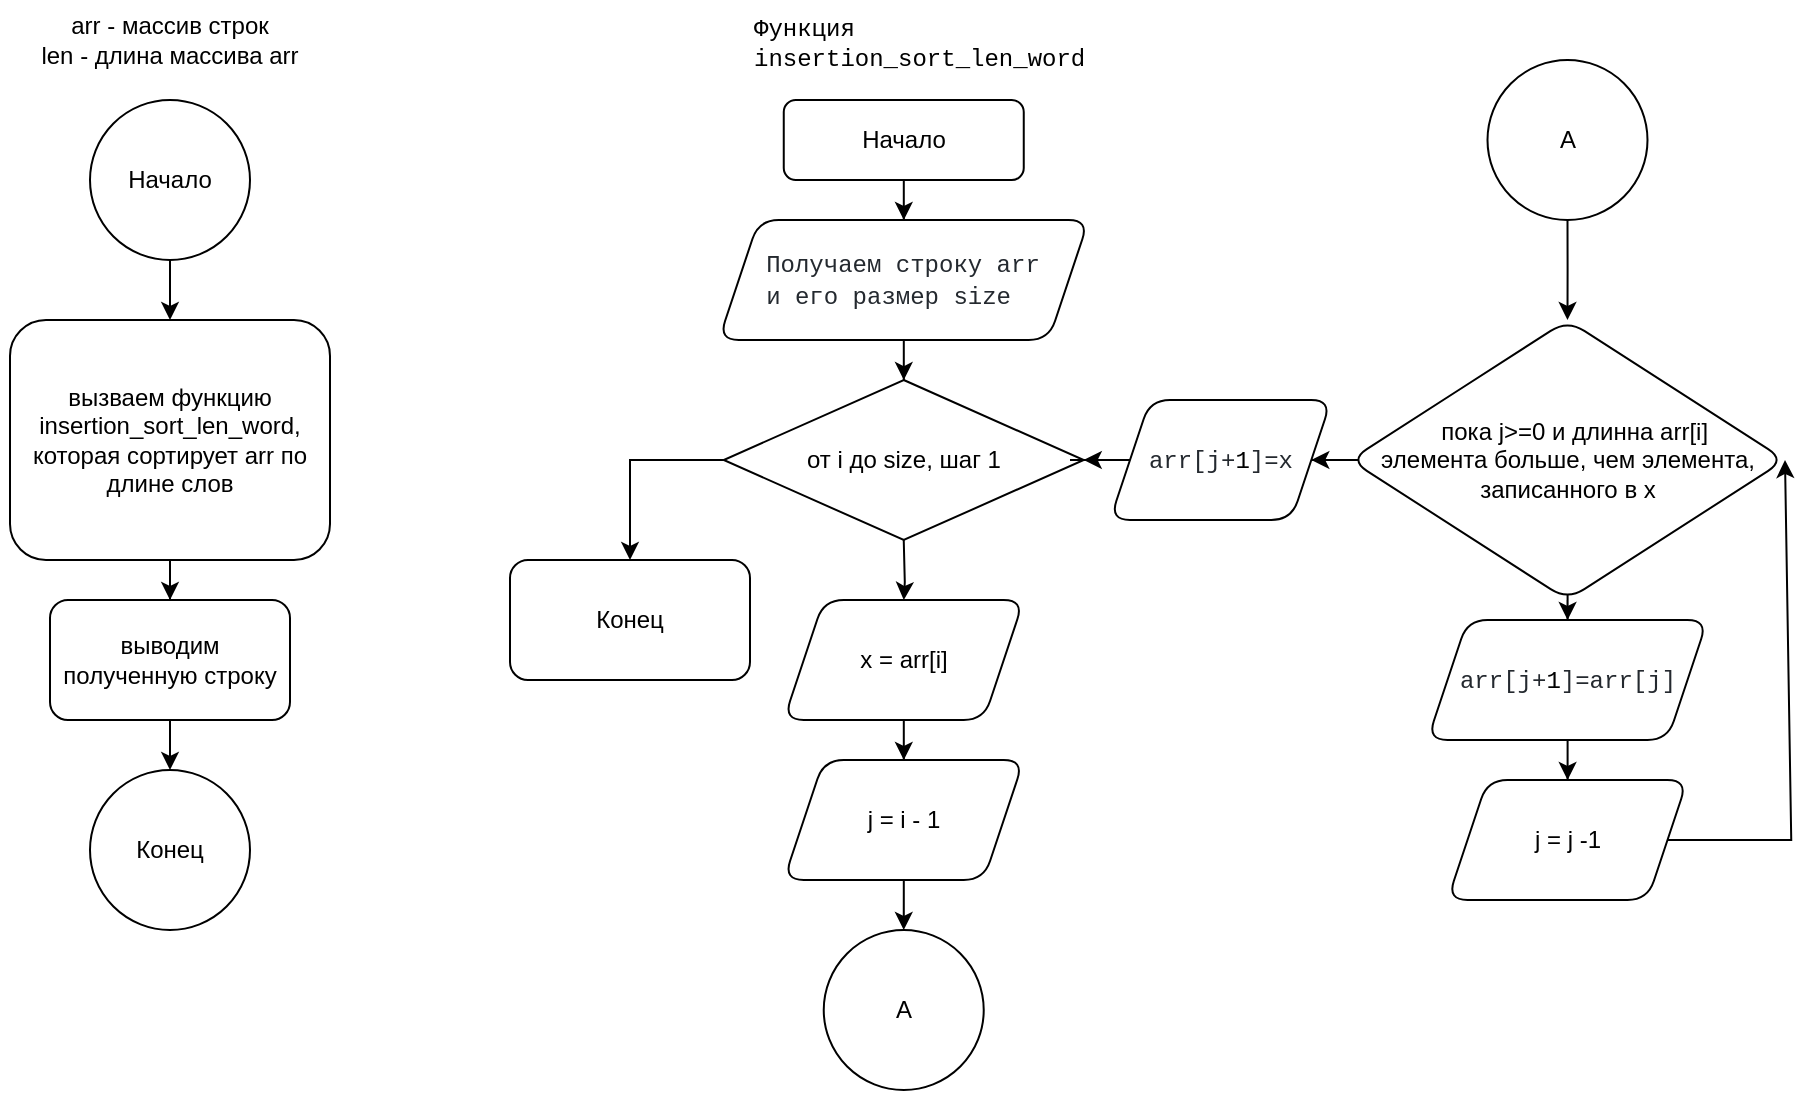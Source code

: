 <mxfile version="21.2.9" type="github">
  <diagram name="Page-1" id="aISMV64e-wziiWHYRBFN">
    <mxGraphModel dx="1050" dy="566" grid="1" gridSize="10" guides="1" tooltips="1" connect="1" arrows="1" fold="1" page="1" pageScale="1" pageWidth="827" pageHeight="1169" math="0" shadow="0">
      <root>
        <mxCell id="0" />
        <mxCell id="1" parent="0" />
        <mxCell id="xKCpOLOb2caOFTkiLqth-1" value="arr - массив строк&lt;br&gt;len - длина массива arr" style="text;html=1;strokeColor=none;fillColor=none;align=center;verticalAlign=middle;whiteSpace=wrap;rounded=0;" vertex="1" parent="1">
          <mxGeometry x="115" y="50" width="170" height="40" as="geometry" />
        </mxCell>
        <mxCell id="xKCpOLOb2caOFTkiLqth-2" value="" style="edgeStyle=orthogonalEdgeStyle;rounded=0;orthogonalLoop=1;jettySize=auto;html=1;" edge="1" parent="1" source="xKCpOLOb2caOFTkiLqth-3" target="xKCpOLOb2caOFTkiLqth-5">
          <mxGeometry relative="1" as="geometry" />
        </mxCell>
        <mxCell id="xKCpOLOb2caOFTkiLqth-3" value="Начало" style="ellipse;whiteSpace=wrap;html=1;aspect=fixed;" vertex="1" parent="1">
          <mxGeometry x="160" y="100" width="80" height="80" as="geometry" />
        </mxCell>
        <mxCell id="xKCpOLOb2caOFTkiLqth-4" value="" style="edgeStyle=orthogonalEdgeStyle;rounded=0;orthogonalLoop=1;jettySize=auto;html=1;" edge="1" parent="1" source="xKCpOLOb2caOFTkiLqth-5" target="xKCpOLOb2caOFTkiLqth-32">
          <mxGeometry relative="1" as="geometry" />
        </mxCell>
        <mxCell id="xKCpOLOb2caOFTkiLqth-5" value="вызваем функцию insertion_sort_len_word, которая сортирует arr по длине слов&lt;font style=&quot;font-size: 12px;&quot;&gt;&lt;br role=&quot;presentation&quot;&gt;&lt;/font&gt;" style="rounded=1;whiteSpace=wrap;html=1;" vertex="1" parent="1">
          <mxGeometry x="120" y="210" width="160" height="120" as="geometry" />
        </mxCell>
        <mxCell id="xKCpOLOb2caOFTkiLqth-6" value="&lt;span style=&quot;font-family: ui-monospace, SFMono-Regular, &amp;quot;SF Mono&amp;quot;, Menlo, Consolas, &amp;quot;Liberation Mono&amp;quot;, monospace; font-size: 12px; font-style: normal; font-variant-ligatures: normal; font-variant-caps: normal; font-weight: 400; letter-spacing: normal; orphans: 2; text-align: start; text-indent: 0px; text-transform: none; widows: 2; word-spacing: 0px; -webkit-text-stroke-width: 0px; background-color: rgb(255, 255, 255); text-decoration-thickness: initial; text-decoration-style: initial; text-decoration-color: initial; float: none; display: inline !important;&quot;&gt;Функция insertion_sort_len_word&lt;/span&gt;" style="text;whiteSpace=wrap;html=1;" vertex="1" parent="1">
          <mxGeometry x="490" y="50" width="160" height="40" as="geometry" />
        </mxCell>
        <mxCell id="xKCpOLOb2caOFTkiLqth-7" value="" style="edgeStyle=orthogonalEdgeStyle;rounded=0;orthogonalLoop=1;jettySize=auto;html=1;" edge="1" parent="1" target="xKCpOLOb2caOFTkiLqth-9">
          <mxGeometry relative="1" as="geometry">
            <mxPoint x="566.87" y="320" as="sourcePoint" />
          </mxGeometry>
        </mxCell>
        <mxCell id="xKCpOLOb2caOFTkiLqth-8" value="" style="edgeStyle=orthogonalEdgeStyle;rounded=0;orthogonalLoop=1;jettySize=auto;html=1;" edge="1" parent="1" source="xKCpOLOb2caOFTkiLqth-9" target="xKCpOLOb2caOFTkiLqth-11">
          <mxGeometry relative="1" as="geometry" />
        </mxCell>
        <mxCell id="xKCpOLOb2caOFTkiLqth-9" value="x = arr[i]" style="shape=parallelogram;perimeter=parallelogramPerimeter;whiteSpace=wrap;html=1;fixedSize=1;rounded=1;" vertex="1" parent="1">
          <mxGeometry x="506.87" y="350" width="120" height="60" as="geometry" />
        </mxCell>
        <mxCell id="xKCpOLOb2caOFTkiLqth-10" value="" style="edgeStyle=orthogonalEdgeStyle;rounded=0;orthogonalLoop=1;jettySize=auto;html=1;" edge="1" parent="1" source="xKCpOLOb2caOFTkiLqth-11" target="xKCpOLOb2caOFTkiLqth-19">
          <mxGeometry relative="1" as="geometry" />
        </mxCell>
        <mxCell id="xKCpOLOb2caOFTkiLqth-11" value="j = i - 1" style="shape=parallelogram;perimeter=parallelogramPerimeter;whiteSpace=wrap;html=1;fixedSize=1;rounded=1;" vertex="1" parent="1">
          <mxGeometry x="506.87" y="430" width="120" height="60" as="geometry" />
        </mxCell>
        <mxCell id="xKCpOLOb2caOFTkiLqth-12" value="" style="edgeStyle=orthogonalEdgeStyle;rounded=0;orthogonalLoop=1;jettySize=auto;html=1;entryX=0.5;entryY=0;entryDx=0;entryDy=0;" edge="1" parent="1" source="xKCpOLOb2caOFTkiLqth-13" target="xKCpOLOb2caOFTkiLqth-18">
          <mxGeometry relative="1" as="geometry">
            <Array as="points">
              <mxPoint x="429.84" y="280" />
            </Array>
          </mxGeometry>
        </mxCell>
        <mxCell id="xKCpOLOb2caOFTkiLqth-13" value="от i до size, шаг 1" style="rhombus;whiteSpace=wrap;html=1;" vertex="1" parent="1">
          <mxGeometry x="476.87" y="240" width="180" height="80" as="geometry" />
        </mxCell>
        <mxCell id="xKCpOLOb2caOFTkiLqth-14" value="" style="edgeStyle=orthogonalEdgeStyle;rounded=0;orthogonalLoop=1;jettySize=auto;html=1;" edge="1" parent="1" source="xKCpOLOb2caOFTkiLqth-15" target="xKCpOLOb2caOFTkiLqth-17">
          <mxGeometry relative="1" as="geometry" />
        </mxCell>
        <mxCell id="xKCpOLOb2caOFTkiLqth-15" value="Начало" style="rounded=1;whiteSpace=wrap;html=1;fontSize=12;glass=0;strokeWidth=1;shadow=0;" vertex="1" parent="1">
          <mxGeometry x="506.88" y="100" width="120" height="40" as="geometry" />
        </mxCell>
        <mxCell id="xKCpOLOb2caOFTkiLqth-16" value="" style="edgeStyle=orthogonalEdgeStyle;rounded=0;orthogonalLoop=1;jettySize=auto;html=1;" edge="1" parent="1" source="xKCpOLOb2caOFTkiLqth-17" target="xKCpOLOb2caOFTkiLqth-13">
          <mxGeometry relative="1" as="geometry" />
        </mxCell>
        <mxCell id="xKCpOLOb2caOFTkiLqth-17" value="&lt;div style=&quot;text-align: start;&quot;&gt;&lt;font face=&quot;ui-monospace, SFMono-Regular, SF Mono, Menlo, Consolas, Liberation Mono, monospace&quot; color=&quot;#24292f&quot;&gt;Получаем строку arr &lt;br&gt;&lt;/font&gt;&lt;/div&gt;&lt;div style=&quot;text-align: start;&quot;&gt;&lt;font face=&quot;ui-monospace, SFMono-Regular, SF Mono, Menlo, Consolas, Liberation Mono, monospace&quot; color=&quot;#24292f&quot;&gt;&lt;span style=&quot;background-color: rgb(255, 255, 255);&quot;&gt;и его размер size&lt;/span&gt;&lt;/font&gt;&lt;/div&gt;" style="shape=parallelogram;perimeter=parallelogramPerimeter;whiteSpace=wrap;html=1;fixedSize=1;rounded=1;" vertex="1" parent="1">
          <mxGeometry x="474.37" y="160" width="184.99" height="60" as="geometry" />
        </mxCell>
        <mxCell id="xKCpOLOb2caOFTkiLqth-18" value="Конец" style="rounded=1;whiteSpace=wrap;html=1;" vertex="1" parent="1">
          <mxGeometry x="370" y="330" width="120" height="60" as="geometry" />
        </mxCell>
        <mxCell id="xKCpOLOb2caOFTkiLqth-19" value="А" style="ellipse;whiteSpace=wrap;html=1;rounded=1;" vertex="1" parent="1">
          <mxGeometry x="526.87" y="515" width="80" height="80" as="geometry" />
        </mxCell>
        <mxCell id="xKCpOLOb2caOFTkiLqth-20" value="" style="edgeStyle=orthogonalEdgeStyle;rounded=0;orthogonalLoop=1;jettySize=auto;html=1;exitX=0.5;exitY=1;exitDx=0;exitDy=0;" edge="1" parent="1" source="xKCpOLOb2caOFTkiLqth-29" target="xKCpOLOb2caOFTkiLqth-23">
          <mxGeometry relative="1" as="geometry">
            <mxPoint x="849.96" y="190" as="sourcePoint" />
          </mxGeometry>
        </mxCell>
        <mxCell id="xKCpOLOb2caOFTkiLqth-21" value="" style="edgeStyle=orthogonalEdgeStyle;rounded=0;orthogonalLoop=1;jettySize=auto;html=1;exitX=0.5;exitY=1;exitDx=0;exitDy=0;" edge="1" parent="1" source="xKCpOLOb2caOFTkiLqth-23" target="xKCpOLOb2caOFTkiLqth-25">
          <mxGeometry relative="1" as="geometry">
            <mxPoint x="947.537" y="419.976" as="sourcePoint" />
          </mxGeometry>
        </mxCell>
        <mxCell id="xKCpOLOb2caOFTkiLqth-22" value="" style="edgeStyle=orthogonalEdgeStyle;rounded=0;orthogonalLoop=1;jettySize=auto;html=1;" edge="1" parent="1" source="xKCpOLOb2caOFTkiLqth-23" target="xKCpOLOb2caOFTkiLqth-28">
          <mxGeometry relative="1" as="geometry" />
        </mxCell>
        <mxCell id="xKCpOLOb2caOFTkiLqth-23" value="&lt;div&gt;&amp;nbsp; пока j&amp;gt;=0 и длинна arr[i] &lt;br&gt;&lt;/div&gt;&lt;div&gt;элемента больше, чем элемента, &lt;br&gt;&lt;/div&gt;&lt;div&gt;записанного в x&lt;br&gt;&lt;/div&gt;" style="rhombus;whiteSpace=wrap;html=1;rounded=1;" vertex="1" parent="1">
          <mxGeometry x="790" y="210" width="217.5" height="140" as="geometry" />
        </mxCell>
        <mxCell id="xKCpOLOb2caOFTkiLqth-24" value="" style="edgeStyle=orthogonalEdgeStyle;rounded=0;orthogonalLoop=1;jettySize=auto;html=1;" edge="1" parent="1" source="xKCpOLOb2caOFTkiLqth-25" target="xKCpOLOb2caOFTkiLqth-26">
          <mxGeometry relative="1" as="geometry" />
        </mxCell>
        <mxCell id="xKCpOLOb2caOFTkiLqth-25" value="&lt;span style=&quot;color: rgb(36, 41, 47); font-family: ui-monospace, SFMono-Regular, &amp;quot;SF Mono&amp;quot;, Menlo, Consolas, &amp;quot;Liberation Mono&amp;quot;, monospace; font-size: 12px; font-style: normal; font-variant-ligatures: normal; font-variant-caps: normal; font-weight: 400; letter-spacing: normal; orphans: 2; text-align: start; text-indent: 0px; text-transform: none; widows: 2; word-spacing: 0px; -webkit-text-stroke-width: 0px; background-color: rgb(255, 255, 255); text-decoration-thickness: initial; text-decoration-style: initial; text-decoration-color: initial; float: none; display: inline !important;&quot;&gt;arr[j+&lt;/span&gt;&lt;span style=&quot;box-sizing: border-box; color: var(--color-prettylights-syntax-constant); font-family: ui-monospace, SFMono-Regular, &amp;quot;SF Mono&amp;quot;, Menlo, Consolas, &amp;quot;Liberation Mono&amp;quot;, monospace; font-size: 12px; font-style: normal; font-variant-ligatures: normal; font-variant-caps: normal; font-weight: 400; letter-spacing: normal; orphans: 2; text-align: start; text-indent: 0px; text-transform: none; widows: 2; word-spacing: 0px; -webkit-text-stroke-width: 0px; background-color: rgb(255, 255, 255); text-decoration-thickness: initial; text-decoration-style: initial; text-decoration-color: initial;&quot; class=&quot;pl-c1&quot;&gt;1&lt;/span&gt;&lt;span style=&quot;color: rgb(36, 41, 47); font-family: ui-monospace, SFMono-Regular, &amp;quot;SF Mono&amp;quot;, Menlo, Consolas, &amp;quot;Liberation Mono&amp;quot;, monospace; font-size: 12px; font-style: normal; font-variant-ligatures: normal; font-variant-caps: normal; font-weight: 400; letter-spacing: normal; orphans: 2; text-align: start; text-indent: 0px; text-transform: none; widows: 2; word-spacing: 0px; -webkit-text-stroke-width: 0px; background-color: rgb(255, 255, 255); text-decoration-thickness: initial; text-decoration-style: initial; text-decoration-color: initial; float: none; display: inline !important;&quot;&gt;]=arr[j]&lt;/span&gt;" style="shape=parallelogram;perimeter=parallelogramPerimeter;whiteSpace=wrap;html=1;fixedSize=1;rounded=1;" vertex="1" parent="1">
          <mxGeometry x="828.75" y="360" width="140" height="60" as="geometry" />
        </mxCell>
        <mxCell id="xKCpOLOb2caOFTkiLqth-26" value="j = j -1" style="shape=parallelogram;perimeter=parallelogramPerimeter;whiteSpace=wrap;html=1;fixedSize=1;rounded=1;" vertex="1" parent="1">
          <mxGeometry x="838.75" y="440" width="120" height="60" as="geometry" />
        </mxCell>
        <mxCell id="xKCpOLOb2caOFTkiLqth-27" value="" style="edgeStyle=orthogonalEdgeStyle;rounded=0;orthogonalLoop=1;jettySize=auto;html=1;" edge="1" parent="1" source="xKCpOLOb2caOFTkiLqth-28" target="xKCpOLOb2caOFTkiLqth-13">
          <mxGeometry relative="1" as="geometry" />
        </mxCell>
        <mxCell id="xKCpOLOb2caOFTkiLqth-28" value="&lt;span style=&quot;color: rgb(36, 41, 47); font-family: ui-monospace, SFMono-Regular, &amp;quot;SF Mono&amp;quot;, Menlo, Consolas, &amp;quot;Liberation Mono&amp;quot;, monospace; font-size: 12px; font-style: normal; font-variant-ligatures: normal; font-variant-caps: normal; font-weight: 400; letter-spacing: normal; orphans: 2; text-align: start; text-indent: 0px; text-transform: none; widows: 2; word-spacing: 0px; -webkit-text-stroke-width: 0px; background-color: rgb(255, 255, 255); text-decoration-thickness: initial; text-decoration-style: initial; text-decoration-color: initial; float: none; display: inline !important;&quot;&gt;arr[j+&lt;/span&gt;&lt;span style=&quot;box-sizing: border-box; color: var(--color-prettylights-syntax-constant); font-family: ui-monospace, SFMono-Regular, &amp;quot;SF Mono&amp;quot;, Menlo, Consolas, &amp;quot;Liberation Mono&amp;quot;, monospace; font-size: 12px; font-style: normal; font-variant-ligatures: normal; font-variant-caps: normal; font-weight: 400; letter-spacing: normal; orphans: 2; text-align: start; text-indent: 0px; text-transform: none; widows: 2; word-spacing: 0px; -webkit-text-stroke-width: 0px; background-color: rgb(255, 255, 255); text-decoration-thickness: initial; text-decoration-style: initial; text-decoration-color: initial;&quot; class=&quot;pl-c1&quot;&gt;1&lt;/span&gt;&lt;span style=&quot;color: rgb(36, 41, 47); font-family: ui-monospace, SFMono-Regular, &amp;quot;SF Mono&amp;quot;, Menlo, Consolas, &amp;quot;Liberation Mono&amp;quot;, monospace; font-size: 12px; font-style: normal; font-variant-ligatures: normal; font-variant-caps: normal; font-weight: 400; letter-spacing: normal; orphans: 2; text-align: start; text-indent: 0px; text-transform: none; widows: 2; word-spacing: 0px; -webkit-text-stroke-width: 0px; background-color: rgb(255, 255, 255); text-decoration-thickness: initial; text-decoration-style: initial; text-decoration-color: initial; float: none; display: inline !important;&quot;&gt;]=x&lt;/span&gt;" style="shape=parallelogram;perimeter=parallelogramPerimeter;whiteSpace=wrap;html=1;fixedSize=1;rounded=1;" vertex="1" parent="1">
          <mxGeometry x="670" y="250" width="110.66" height="60" as="geometry" />
        </mxCell>
        <mxCell id="xKCpOLOb2caOFTkiLqth-29" value="А" style="ellipse;whiteSpace=wrap;html=1;rounded=1;" vertex="1" parent="1">
          <mxGeometry x="858.75" y="80" width="80" height="80" as="geometry" />
        </mxCell>
        <mxCell id="xKCpOLOb2caOFTkiLqth-30" value="" style="endArrow=classic;html=1;rounded=0;exitX=1;exitY=0.5;exitDx=0;exitDy=0;entryX=1;entryY=0.5;entryDx=0;entryDy=0;" edge="1" parent="1" source="xKCpOLOb2caOFTkiLqth-26" target="xKCpOLOb2caOFTkiLqth-23">
          <mxGeometry width="50" height="50" relative="1" as="geometry">
            <mxPoint x="1013.12" y="470" as="sourcePoint" />
            <mxPoint x="1063.12" y="420" as="targetPoint" />
            <Array as="points">
              <mxPoint x="1010.62" y="470" />
            </Array>
          </mxGeometry>
        </mxCell>
        <mxCell id="xKCpOLOb2caOFTkiLqth-36" value="" style="edgeStyle=orthogonalEdgeStyle;rounded=0;orthogonalLoop=1;jettySize=auto;html=1;" edge="1" parent="1" source="xKCpOLOb2caOFTkiLqth-32" target="xKCpOLOb2caOFTkiLqth-35">
          <mxGeometry relative="1" as="geometry" />
        </mxCell>
        <mxCell id="xKCpOLOb2caOFTkiLqth-32" value="выводим полученную строку" style="whiteSpace=wrap;html=1;rounded=1;" vertex="1" parent="1">
          <mxGeometry x="140" y="350" width="120" height="60" as="geometry" />
        </mxCell>
        <mxCell id="xKCpOLOb2caOFTkiLqth-35" value="Конец" style="ellipse;whiteSpace=wrap;html=1;rounded=1;" vertex="1" parent="1">
          <mxGeometry x="160" y="435" width="80" height="80" as="geometry" />
        </mxCell>
      </root>
    </mxGraphModel>
  </diagram>
</mxfile>
